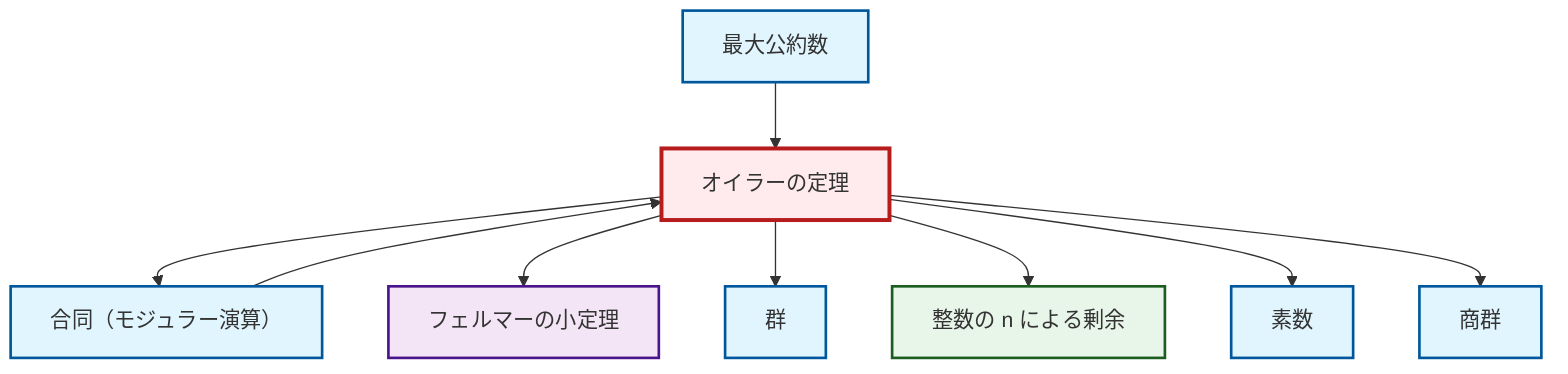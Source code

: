 graph TD
    classDef definition fill:#e1f5fe,stroke:#01579b,stroke-width:2px
    classDef theorem fill:#f3e5f5,stroke:#4a148c,stroke-width:2px
    classDef axiom fill:#fff3e0,stroke:#e65100,stroke-width:2px
    classDef example fill:#e8f5e9,stroke:#1b5e20,stroke-width:2px
    classDef current fill:#ffebee,stroke:#b71c1c,stroke-width:3px
    def-quotient-group["商群"]:::definition
    def-gcd["最大公約数"]:::definition
    ex-quotient-integers-mod-n["整数の n による剰余"]:::example
    def-group["群"]:::definition
    def-congruence["合同（モジュラー演算）"]:::definition
    def-prime["素数"]:::definition
    thm-euler["オイラーの定理"]:::theorem
    thm-fermat-little["フェルマーの小定理"]:::theorem
    thm-euler --> def-congruence
    def-congruence --> thm-euler
    thm-euler --> thm-fermat-little
    def-gcd --> thm-euler
    thm-euler --> def-group
    thm-euler --> ex-quotient-integers-mod-n
    thm-euler --> def-prime
    thm-euler --> def-quotient-group
    class thm-euler current